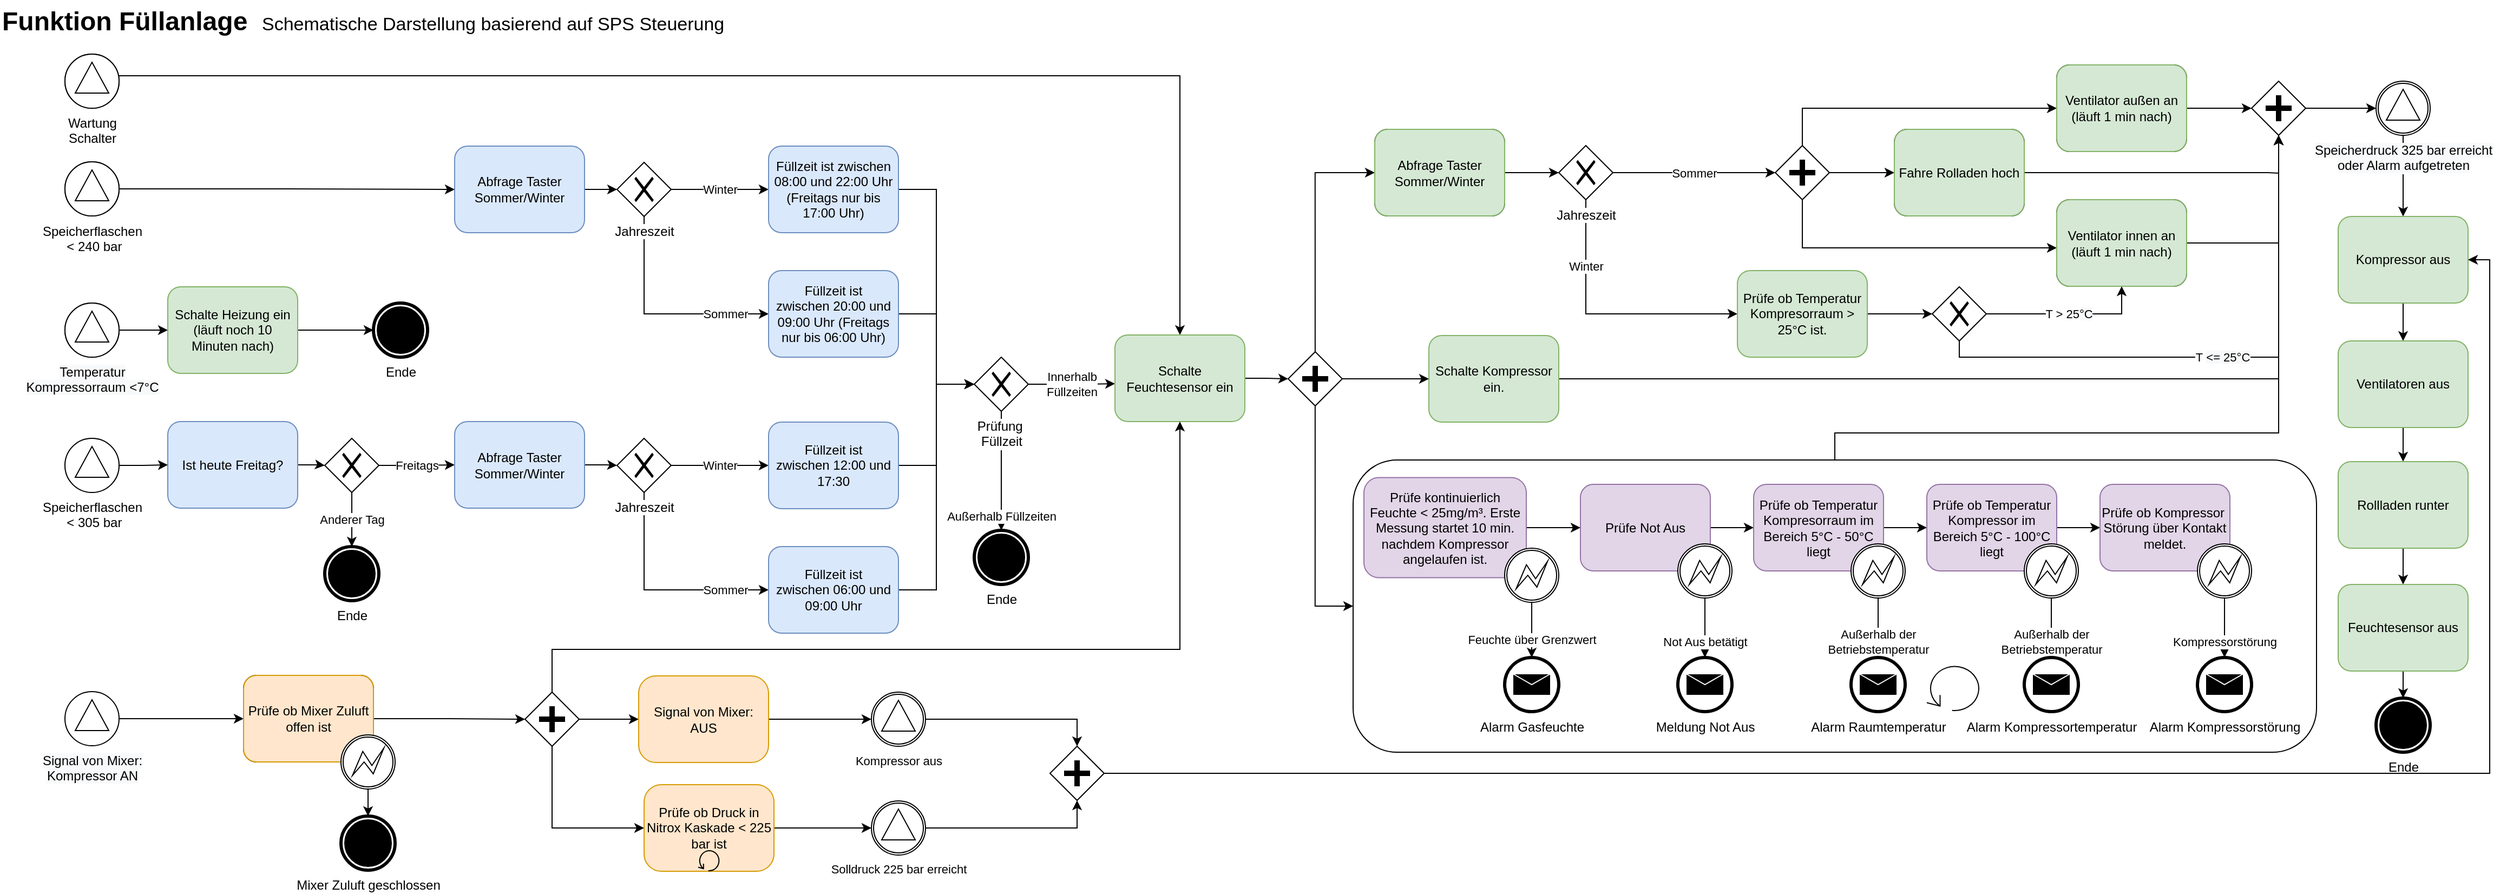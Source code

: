 <mxfile version="13.6.2" type="device"><diagram id="T_QEVPzMBhusDcyso3Tj" name="Page-1"><mxGraphModel dx="1072" dy="792" grid="1" gridSize="10" guides="1" tooltips="1" connect="1" arrows="1" fold="1" page="1" pageScale="1" pageWidth="1169" pageHeight="827" math="0" shadow="0"><root><mxCell id="0"/><mxCell id="1" parent="0"/><mxCell id="4MkPe1YhWf1CFVAe64oE-16" style="edgeStyle=orthogonalEdgeStyle;rounded=0;orthogonalLoop=1;jettySize=auto;html=1;" edge="1" parent="1" source="seBX3n7fna6kuvAeIENi-115" target="seBX3n7fna6kuvAeIENi-157"><mxGeometry relative="1" as="geometry"><mxPoint x="2105" y="750" as="sourcePoint"/><Array as="points"><mxPoint x="1695" y="400"/><mxPoint x="2105" y="400"/></Array></mxGeometry></mxCell><mxCell id="seBX3n7fna6kuvAeIENi-115" value="" style="shape=ext;rounded=1;html=1;whiteSpace=wrap;fontSize=11;" parent="1" vertex="1"><mxGeometry x="1250" y="425" width="890" height="270" as="geometry"/></mxCell><mxCell id="seBX3n7fna6kuvAeIENi-4" style="edgeStyle=orthogonalEdgeStyle;rounded=0;orthogonalLoop=1;jettySize=auto;html=1;entryX=0;entryY=0.5;entryDx=0;entryDy=0;" parent="1" source="seBX3n7fna6kuvAeIENi-5" target="seBX3n7fna6kuvAeIENi-3" edge="1"><mxGeometry relative="1" as="geometry"/></mxCell><mxCell id="seBX3n7fna6kuvAeIENi-1" value="Speicherflaschen&lt;br&gt;&amp;nbsp;&amp;lt; 240 bar" style="shape=mxgraph.bpmn.shape;html=1;verticalLabelPosition=bottom;labelBackgroundColor=#ffffff;verticalAlign=top;align=center;perimeter=ellipsePerimeter;outlineConnect=0;outline=standard;symbol=signal;" parent="1" vertex="1"><mxGeometry x="60" y="149.5" width="50" height="50" as="geometry"/></mxCell><mxCell id="seBX3n7fna6kuvAeIENi-153" style="edgeStyle=orthogonalEdgeStyle;rounded=0;orthogonalLoop=1;jettySize=auto;html=1;fontSize=11;" parent="1" source="seBX3n7fna6kuvAeIENi-2" target="seBX3n7fna6kuvAeIENi-147" edge="1"><mxGeometry relative="1" as="geometry"/></mxCell><mxCell id="seBX3n7fna6kuvAeIENi-2" value="&lt;span style=&quot;background-color: rgb(248 , 249 , 250)&quot;&gt;Temperatur &lt;br&gt;Kompressorraum &amp;lt;7°C&lt;/span&gt;" style="shape=mxgraph.bpmn.shape;html=1;verticalLabelPosition=bottom;labelBackgroundColor=#ffffff;verticalAlign=top;align=center;perimeter=ellipsePerimeter;outlineConnect=0;outline=standard;symbol=signal;" parent="1" vertex="1"><mxGeometry x="60" y="280" width="50" height="50" as="geometry"/></mxCell><mxCell id="seBX3n7fna6kuvAeIENi-7" value="Winter" style="edgeStyle=orthogonalEdgeStyle;rounded=0;orthogonalLoop=1;jettySize=auto;html=1;entryX=0;entryY=0.5;entryDx=0;entryDy=0;" parent="1" source="seBX3n7fna6kuvAeIENi-3" target="seBX3n7fna6kuvAeIENi-6" edge="1"><mxGeometry relative="1" as="geometry"/></mxCell><mxCell id="seBX3n7fna6kuvAeIENi-9" value="Sommer" style="edgeStyle=orthogonalEdgeStyle;rounded=0;orthogonalLoop=1;jettySize=auto;html=1;exitX=0.5;exitY=1;exitDx=0;exitDy=0;entryX=0;entryY=0.5;entryDx=0;entryDy=0;" parent="1" source="seBX3n7fna6kuvAeIENi-3" target="seBX3n7fna6kuvAeIENi-8" edge="1"><mxGeometry x="0.61" relative="1" as="geometry"><mxPoint as="offset"/></mxGeometry></mxCell><mxCell id="seBX3n7fna6kuvAeIENi-3" value="Jahreszeit" style="shape=mxgraph.bpmn.shape;html=1;verticalLabelPosition=bottom;labelBackgroundColor=#ffffff;verticalAlign=top;align=center;perimeter=rhombusPerimeter;background=gateway;outlineConnect=0;outline=none;symbol=exclusiveGw;" parent="1" vertex="1"><mxGeometry x="570" y="150" width="50" height="50" as="geometry"/></mxCell><mxCell id="seBX3n7fna6kuvAeIENi-28" style="edgeStyle=orthogonalEdgeStyle;rounded=0;orthogonalLoop=1;jettySize=auto;html=1;entryX=0;entryY=0.5;entryDx=0;entryDy=0;" parent="1" source="seBX3n7fna6kuvAeIENi-6" target="seBX3n7fna6kuvAeIENi-27" edge="1"><mxGeometry relative="1" as="geometry"/></mxCell><mxCell id="seBX3n7fna6kuvAeIENi-6" value="Füllzeit ist zwischen 08:00 und 22:00 Uhr (Freitags nur bis 17:00 Uhr)" style="shape=ext;rounded=1;html=1;whiteSpace=wrap;fillColor=#dae8fc;strokeColor=#6c8ebf;" parent="1" vertex="1"><mxGeometry x="710" y="135" width="120" height="80" as="geometry"/></mxCell><mxCell id="seBX3n7fna6kuvAeIENi-29" style="edgeStyle=orthogonalEdgeStyle;rounded=0;orthogonalLoop=1;jettySize=auto;html=1;entryX=0;entryY=0.5;entryDx=0;entryDy=0;" parent="1" source="seBX3n7fna6kuvAeIENi-8" target="seBX3n7fna6kuvAeIENi-27" edge="1"><mxGeometry relative="1" as="geometry"/></mxCell><mxCell id="seBX3n7fna6kuvAeIENi-8" value="Füllzeit ist zwischen&amp;nbsp;20:00 und 09:00 Uhr (Freitags nur bis 06:00 Uhr)" style="shape=ext;rounded=1;html=1;whiteSpace=wrap;fillColor=#dae8fc;strokeColor=#6c8ebf;" parent="1" vertex="1"><mxGeometry x="710" y="250" width="120" height="80" as="geometry"/></mxCell><mxCell id="seBX3n7fna6kuvAeIENi-14" style="edgeStyle=orthogonalEdgeStyle;rounded=0;orthogonalLoop=1;jettySize=auto;html=1;entryX=0;entryY=0.5;entryDx=0;entryDy=0;" parent="1" source="seBX3n7fna6kuvAeIENi-10" target="seBX3n7fna6kuvAeIENi-13" edge="1"><mxGeometry relative="1" as="geometry"><mxPoint x="250" y="435" as="sourcePoint"/></mxGeometry></mxCell><mxCell id="seBX3n7fna6kuvAeIENi-10" value="Ist heute Freitag?" style="shape=ext;rounded=1;html=1;whiteSpace=wrap;fillColor=#dae8fc;strokeColor=#6c8ebf;" parent="1" vertex="1"><mxGeometry x="155" y="389.5" width="120" height="80" as="geometry"/></mxCell><mxCell id="seBX3n7fna6kuvAeIENi-12" style="edgeStyle=orthogonalEdgeStyle;rounded=0;orthogonalLoop=1;jettySize=auto;html=1;" parent="1" source="seBX3n7fna6kuvAeIENi-11" target="seBX3n7fna6kuvAeIENi-10" edge="1"><mxGeometry relative="1" as="geometry"><mxPoint x="130" y="430" as="targetPoint"/></mxGeometry></mxCell><mxCell id="seBX3n7fna6kuvAeIENi-11" value="Speicherflaschen&lt;br&gt;&amp;nbsp;&amp;lt; 305 bar" style="shape=mxgraph.bpmn.shape;html=1;verticalLabelPosition=bottom;labelBackgroundColor=#ffffff;verticalAlign=top;align=center;perimeter=ellipsePerimeter;outlineConnect=0;outline=standard;symbol=signal;fillColor=#d5e8d4;strokeColor=#82b366;" parent="1" vertex="1"><mxGeometry x="60" y="405" width="50" height="50" as="geometry"/></mxCell><mxCell id="seBX3n7fna6kuvAeIENi-24" value="Freitags" style="edgeStyle=orthogonalEdgeStyle;rounded=0;orthogonalLoop=1;jettySize=auto;html=1;" parent="1" source="seBX3n7fna6kuvAeIENi-13" target="seBX3n7fna6kuvAeIENi-20" edge="1"><mxGeometry relative="1" as="geometry"/></mxCell><mxCell id="seBX3n7fna6kuvAeIENi-26" value="Anderer Tag" style="edgeStyle=orthogonalEdgeStyle;rounded=0;orthogonalLoop=1;jettySize=auto;html=1;" parent="1" source="seBX3n7fna6kuvAeIENi-13" target="seBX3n7fna6kuvAeIENi-25" edge="1"><mxGeometry relative="1" as="geometry"/></mxCell><mxCell id="seBX3n7fna6kuvAeIENi-13" value="" style="shape=mxgraph.bpmn.shape;html=1;verticalLabelPosition=bottom;labelBackgroundColor=#ffffff;verticalAlign=top;align=center;perimeter=rhombusPerimeter;background=gateway;outlineConnect=0;outline=none;symbol=exclusiveGw;" parent="1" vertex="1"><mxGeometry x="300" y="405" width="50" height="50" as="geometry"/></mxCell><mxCell id="seBX3n7fna6kuvAeIENi-17" value="Winter" style="edgeStyle=orthogonalEdgeStyle;rounded=0;orthogonalLoop=1;jettySize=auto;html=1;entryX=0;entryY=0.5;entryDx=0;entryDy=0;" parent="1" source="seBX3n7fna6kuvAeIENi-19" target="seBX3n7fna6kuvAeIENi-21" edge="1"><mxGeometry relative="1" as="geometry"/></mxCell><mxCell id="seBX3n7fna6kuvAeIENi-18" value="Sommer" style="edgeStyle=orthogonalEdgeStyle;rounded=0;orthogonalLoop=1;jettySize=auto;html=1;exitX=0.5;exitY=1;exitDx=0;exitDy=0;entryX=0;entryY=0.5;entryDx=0;entryDy=0;" parent="1" source="seBX3n7fna6kuvAeIENi-19" target="seBX3n7fna6kuvAeIENi-22" edge="1"><mxGeometry x="0.61" relative="1" as="geometry"><mxPoint as="offset"/></mxGeometry></mxCell><mxCell id="seBX3n7fna6kuvAeIENi-19" value="Jahreszeit" style="shape=mxgraph.bpmn.shape;html=1;verticalLabelPosition=bottom;labelBackgroundColor=#ffffff;verticalAlign=top;align=center;perimeter=rhombusPerimeter;background=gateway;outlineConnect=0;outline=none;symbol=exclusiveGw;" parent="1" vertex="1"><mxGeometry x="570" y="405" width="50" height="50" as="geometry"/></mxCell><mxCell id="seBX3n7fna6kuvAeIENi-23" style="edgeStyle=orthogonalEdgeStyle;rounded=0;orthogonalLoop=1;jettySize=auto;html=1;entryX=0;entryY=0.5;entryDx=0;entryDy=0;" parent="1" source="seBX3n7fna6kuvAeIENi-20" target="seBX3n7fna6kuvAeIENi-19" edge="1"><mxGeometry relative="1" as="geometry"/></mxCell><mxCell id="seBX3n7fna6kuvAeIENi-20" value="Abfrage Taster Sommer/Winter" style="shape=ext;rounded=1;html=1;whiteSpace=wrap;fillColor=#dae8fc;strokeColor=#6c8ebf;" parent="1" vertex="1"><mxGeometry x="420" y="389.5" width="120" height="80" as="geometry"/></mxCell><mxCell id="seBX3n7fna6kuvAeIENi-30" style="edgeStyle=orthogonalEdgeStyle;rounded=0;orthogonalLoop=1;jettySize=auto;html=1;entryX=0;entryY=0.5;entryDx=0;entryDy=0;" parent="1" source="seBX3n7fna6kuvAeIENi-21" target="seBX3n7fna6kuvAeIENi-27" edge="1"><mxGeometry relative="1" as="geometry"/></mxCell><mxCell id="seBX3n7fna6kuvAeIENi-21" value="Füllzeit ist zwischen&amp;nbsp;12:00 und 17:30" style="shape=ext;rounded=1;html=1;whiteSpace=wrap;fillColor=#dae8fc;strokeColor=#6c8ebf;" parent="1" vertex="1"><mxGeometry x="710" y="390" width="120" height="80" as="geometry"/></mxCell><mxCell id="seBX3n7fna6kuvAeIENi-31" style="edgeStyle=orthogonalEdgeStyle;rounded=0;orthogonalLoop=1;jettySize=auto;html=1;entryX=0;entryY=0.5;entryDx=0;entryDy=0;" parent="1" source="seBX3n7fna6kuvAeIENi-22" target="seBX3n7fna6kuvAeIENi-27" edge="1"><mxGeometry relative="1" as="geometry"/></mxCell><mxCell id="seBX3n7fna6kuvAeIENi-22" value="Füllzeit ist zwischen&amp;nbsp;06:00 und 09:00 Uhr" style="shape=ext;rounded=1;html=1;whiteSpace=wrap;fillColor=#dae8fc;strokeColor=#6c8ebf;" parent="1" vertex="1"><mxGeometry x="710" y="505" width="120" height="80" as="geometry"/></mxCell><mxCell id="seBX3n7fna6kuvAeIENi-25" value="Ende" style="shape=mxgraph.bpmn.shape;html=1;verticalLabelPosition=bottom;labelBackgroundColor=#ffffff;verticalAlign=top;align=center;perimeter=ellipsePerimeter;outlineConnect=0;outline=end;symbol=terminate;" parent="1" vertex="1"><mxGeometry x="300" y="505" width="50" height="50" as="geometry"/></mxCell><mxCell id="seBX3n7fna6kuvAeIENi-34" value="Außerhalb Füllzeiten" style="edgeStyle=orthogonalEdgeStyle;rounded=0;orthogonalLoop=1;jettySize=auto;html=1;exitX=0.5;exitY=1;exitDx=0;exitDy=0;" parent="1" source="seBX3n7fna6kuvAeIENi-27" target="seBX3n7fna6kuvAeIENi-32" edge="1"><mxGeometry x="0.765" relative="1" as="geometry"><Array as="points"><mxPoint x="925" y="380"/><mxPoint x="925" y="515"/></Array><mxPoint as="offset"/></mxGeometry></mxCell><mxCell id="seBX3n7fna6kuvAeIENi-36" value="Innerhalb&lt;br&gt;Füllzeiten" style="edgeStyle=orthogonalEdgeStyle;rounded=0;orthogonalLoop=1;jettySize=auto;html=1;entryX=0;entryY=0.563;entryDx=0;entryDy=0;entryPerimeter=0;" parent="1" source="seBX3n7fna6kuvAeIENi-27" target="seBX3n7fna6kuvAeIENi-68" edge="1"><mxGeometry relative="1" as="geometry"><mxPoint x="1100" y="355" as="targetPoint"/></mxGeometry></mxCell><mxCell id="seBX3n7fna6kuvAeIENi-27" value="Prüfung&amp;nbsp;&lt;br&gt;Füllzeit" style="shape=mxgraph.bpmn.shape;html=1;verticalLabelPosition=bottom;labelBackgroundColor=#ffffff;verticalAlign=top;align=center;perimeter=rhombusPerimeter;background=gateway;outlineConnect=0;outline=none;symbol=exclusiveGw;" parent="1" vertex="1"><mxGeometry x="900" y="330" width="50" height="50" as="geometry"/></mxCell><mxCell id="seBX3n7fna6kuvAeIENi-32" value="Ende" style="shape=mxgraph.bpmn.shape;html=1;verticalLabelPosition=bottom;labelBackgroundColor=#ffffff;verticalAlign=top;align=center;perimeter=ellipsePerimeter;outlineConnect=0;outline=end;symbol=terminate;" parent="1" vertex="1"><mxGeometry x="900" y="490" width="50" height="50" as="geometry"/></mxCell><mxCell id="seBX3n7fna6kuvAeIENi-40" style="edgeStyle=orthogonalEdgeStyle;rounded=0;orthogonalLoop=1;jettySize=auto;html=1;" parent="1" source="seBX3n7fna6kuvAeIENi-35" target="seBX3n7fna6kuvAeIENi-43" edge="1"><mxGeometry relative="1" as="geometry"><mxPoint x="1660" y="487.5" as="targetPoint"/></mxGeometry></mxCell><mxCell id="seBX3n7fna6kuvAeIENi-35" value="Prüfe Not Aus" style="shape=ext;rounded=1;html=1;whiteSpace=wrap;fillColor=#e1d5e7;strokeColor=#9673a6;" parent="1" vertex="1"><mxGeometry x="1460" y="447.5" width="120" height="80" as="geometry"/></mxCell><mxCell id="seBX3n7fna6kuvAeIENi-37" value="Not Aus betätigt" style="edgeStyle=orthogonalEdgeStyle;rounded=0;orthogonalLoop=1;jettySize=auto;html=1;exitX=0.5;exitY=1;exitDx=0;exitDy=0;" parent="1" source="seBX3n7fna6kuvAeIENi-42" target="seBX3n7fna6kuvAeIENi-54" edge="1"><mxGeometry x="0.455" relative="1" as="geometry"><Array as="points"><mxPoint x="1575" y="572.5"/><mxPoint x="1575" y="572.5"/></Array><mxPoint as="offset"/><mxPoint x="1575" y="622.5" as="targetPoint"/></mxGeometry></mxCell><mxCell id="seBX3n7fna6kuvAeIENi-42" value="" style="shape=mxgraph.bpmn.shape;html=1;verticalLabelPosition=bottom;labelBackgroundColor=#ffffff;verticalAlign=top;align=center;perimeter=ellipsePerimeter;outlineConnect=0;outline=boundInt;symbol=error;" parent="1" vertex="1"><mxGeometry x="1550" y="502.5" width="50" height="50" as="geometry"/></mxCell><mxCell id="seBX3n7fna6kuvAeIENi-52" style="edgeStyle=orthogonalEdgeStyle;rounded=0;orthogonalLoop=1;jettySize=auto;html=1;" parent="1" source="seBX3n7fna6kuvAeIENi-43" target="seBX3n7fna6kuvAeIENi-48" edge="1"><mxGeometry relative="1" as="geometry"/></mxCell><mxCell id="seBX3n7fna6kuvAeIENi-43" value="Prüfe ob Temperatur Kompresorraum im Bereich 5°C - 50°C liegt" style="shape=ext;rounded=1;html=1;whiteSpace=wrap;fillColor=#e1d5e7;strokeColor=#9673a6;" parent="1" vertex="1"><mxGeometry x="1620" y="447.5" width="120" height="80" as="geometry"/></mxCell><mxCell id="seBX3n7fna6kuvAeIENi-45" value="Außerhalb der &lt;br&gt;Betriebstemperatur" style="edgeStyle=orthogonalEdgeStyle;rounded=0;orthogonalLoop=1;jettySize=auto;html=1;exitX=0.5;exitY=1;exitDx=0;exitDy=0;" parent="1" source="seBX3n7fna6kuvAeIENi-47" target="seBX3n7fna6kuvAeIENi-53" edge="1"><mxGeometry x="0.455" relative="1" as="geometry"><Array as="points"/><mxPoint as="offset"/><mxPoint x="1735" y="622.5" as="targetPoint"/></mxGeometry></mxCell><mxCell id="seBX3n7fna6kuvAeIENi-47" value="" style="shape=mxgraph.bpmn.shape;html=1;verticalLabelPosition=bottom;labelBackgroundColor=#ffffff;verticalAlign=top;align=center;perimeter=ellipsePerimeter;outlineConnect=0;outline=boundInt;symbol=error;" parent="1" vertex="1"><mxGeometry x="1710" y="502.5" width="50" height="50" as="geometry"/></mxCell><mxCell id="seBX3n7fna6kuvAeIENi-61" style="edgeStyle=orthogonalEdgeStyle;rounded=0;orthogonalLoop=1;jettySize=auto;html=1;" parent="1" source="seBX3n7fna6kuvAeIENi-48" target="seBX3n7fna6kuvAeIENi-57" edge="1"><mxGeometry relative="1" as="geometry"/></mxCell><mxCell id="seBX3n7fna6kuvAeIENi-48" value="Prüfe ob Temperatur Kompressor im Bereich 5°C - 100°C liegt" style="shape=ext;rounded=1;html=1;whiteSpace=wrap;fillColor=#e1d5e7;strokeColor=#9673a6;" parent="1" vertex="1"><mxGeometry x="1780" y="447.5" width="120" height="80" as="geometry"/></mxCell><mxCell id="seBX3n7fna6kuvAeIENi-49" value="Außerhalb der &lt;br&gt;Betriebstemperatur" style="edgeStyle=orthogonalEdgeStyle;rounded=0;orthogonalLoop=1;jettySize=auto;html=1;exitX=0.5;exitY=1;exitDx=0;exitDy=0;" parent="1" source="seBX3n7fna6kuvAeIENi-51" target="seBX3n7fna6kuvAeIENi-56" edge="1"><mxGeometry x="0.455" relative="1" as="geometry"><Array as="points"/><mxPoint as="offset"/><mxPoint x="1895" y="622.5" as="targetPoint"/></mxGeometry></mxCell><mxCell id="seBX3n7fna6kuvAeIENi-51" value="" style="shape=mxgraph.bpmn.shape;html=1;verticalLabelPosition=bottom;labelBackgroundColor=#ffffff;verticalAlign=top;align=center;perimeter=ellipsePerimeter;outlineConnect=0;outline=boundInt;symbol=error;" parent="1" vertex="1"><mxGeometry x="1870" y="502.5" width="50" height="50" as="geometry"/></mxCell><mxCell id="seBX3n7fna6kuvAeIENi-53" value="Alarm Raumtemperatur" style="shape=mxgraph.bpmn.shape;html=1;verticalLabelPosition=bottom;labelBackgroundColor=#ffffff;verticalAlign=top;align=center;perimeter=ellipsePerimeter;outlineConnect=0;outline=end;symbol=message;" parent="1" vertex="1"><mxGeometry x="1710" y="607.5" width="50" height="50" as="geometry"/></mxCell><mxCell id="seBX3n7fna6kuvAeIENi-54" value="Meldung Not Aus" style="shape=mxgraph.bpmn.shape;html=1;verticalLabelPosition=bottom;labelBackgroundColor=#ffffff;verticalAlign=top;align=center;perimeter=ellipsePerimeter;outlineConnect=0;outline=end;symbol=message;" parent="1" vertex="1"><mxGeometry x="1550" y="607.5" width="50" height="50" as="geometry"/></mxCell><mxCell id="seBX3n7fna6kuvAeIENi-56" value="Alarm Kompressortemperatur" style="shape=mxgraph.bpmn.shape;html=1;verticalLabelPosition=bottom;labelBackgroundColor=#ffffff;verticalAlign=top;align=center;perimeter=ellipsePerimeter;outlineConnect=0;outline=end;symbol=message;" parent="1" vertex="1"><mxGeometry x="1870" y="607.5" width="50" height="50" as="geometry"/></mxCell><mxCell id="seBX3n7fna6kuvAeIENi-57" value="Prüfe ob Kompressor&amp;nbsp; Störung über Kontakt meldet." style="shape=ext;rounded=1;html=1;whiteSpace=wrap;fillColor=#e1d5e7;strokeColor=#9673a6;" parent="1" vertex="1"><mxGeometry x="1940" y="447.5" width="120" height="80" as="geometry"/></mxCell><mxCell id="seBX3n7fna6kuvAeIENi-58" value="Kompressorstörung" style="edgeStyle=orthogonalEdgeStyle;rounded=0;orthogonalLoop=1;jettySize=auto;html=1;exitX=0.5;exitY=1;exitDx=0;exitDy=0;" parent="1" source="seBX3n7fna6kuvAeIENi-59" target="seBX3n7fna6kuvAeIENi-60" edge="1"><mxGeometry x="0.455" relative="1" as="geometry"><Array as="points"/><mxPoint as="offset"/><mxPoint x="2055" y="622.5" as="targetPoint"/></mxGeometry></mxCell><mxCell id="seBX3n7fna6kuvAeIENi-59" value="" style="shape=mxgraph.bpmn.shape;html=1;verticalLabelPosition=bottom;labelBackgroundColor=#ffffff;verticalAlign=top;align=center;perimeter=ellipsePerimeter;outlineConnect=0;outline=boundInt;symbol=error;" parent="1" vertex="1"><mxGeometry x="2030" y="502.5" width="50" height="50" as="geometry"/></mxCell><mxCell id="seBX3n7fna6kuvAeIENi-60" value="Alarm Kompressorstörung" style="shape=mxgraph.bpmn.shape;html=1;verticalLabelPosition=bottom;labelBackgroundColor=#ffffff;verticalAlign=top;align=center;perimeter=ellipsePerimeter;outlineConnect=0;outline=end;symbol=message;" parent="1" vertex="1"><mxGeometry x="2030" y="607.5" width="50" height="50" as="geometry"/></mxCell><mxCell id="seBX3n7fna6kuvAeIENi-81" style="edgeStyle=orthogonalEdgeStyle;rounded=0;orthogonalLoop=1;jettySize=auto;html=1;entryX=0.5;entryY=0;entryDx=0;entryDy=0;" parent="1" source="seBX3n7fna6kuvAeIENi-63" target="seBX3n7fna6kuvAeIENi-68" edge="1"><mxGeometry relative="1" as="geometry"><mxPoint x="1100" y="355" as="targetPoint"/><Array as="points"><mxPoint x="1090" y="70"/></Array></mxGeometry></mxCell><mxCell id="seBX3n7fna6kuvAeIENi-63" value="Wartung &lt;br&gt;Schalter" style="shape=mxgraph.bpmn.shape;html=1;verticalLabelPosition=bottom;labelBackgroundColor=#ffffff;verticalAlign=top;align=center;perimeter=ellipsePerimeter;outlineConnect=0;outline=standard;symbol=signal;" parent="1" vertex="1"><mxGeometry x="60" y="50" width="50" height="50" as="geometry"/></mxCell><mxCell id="seBX3n7fna6kuvAeIENi-240" style="edgeStyle=orthogonalEdgeStyle;rounded=0;orthogonalLoop=1;jettySize=auto;html=1;entryX=0;entryY=0.5;entryDx=0;entryDy=0;fontSize=11;" parent="1" source="seBX3n7fna6kuvAeIENi-68" target="seBX3n7fna6kuvAeIENi-179" edge="1"><mxGeometry relative="1" as="geometry"><mxPoint x="1160" y="349.5" as="sourcePoint"/></mxGeometry></mxCell><mxCell id="seBX3n7fna6kuvAeIENi-68" value="Schalte Feuchtesensor ein" style="shape=ext;rounded=1;html=1;whiteSpace=wrap;fillColor=#d5e8d4;strokeColor=#82b366;" parent="1" vertex="1"><mxGeometry x="1030" y="309.5" width="120" height="80" as="geometry"/></mxCell><mxCell id="seBX3n7fna6kuvAeIENi-170" style="edgeStyle=orthogonalEdgeStyle;rounded=0;orthogonalLoop=1;jettySize=auto;html=1;fontSize=11;entryX=0.5;entryY=1;entryDx=0;entryDy=0;" parent="1" source="seBX3n7fna6kuvAeIENi-80" target="seBX3n7fna6kuvAeIENi-157" edge="1"><mxGeometry relative="1" as="geometry"><mxPoint x="1385.0" y="304.559" as="sourcePoint"/><Array as="points"><mxPoint x="2105" y="350"/></Array></mxGeometry></mxCell><mxCell id="seBX3n7fna6kuvAeIENi-114" style="edgeStyle=orthogonalEdgeStyle;rounded=0;orthogonalLoop=1;jettySize=auto;html=1;fontSize=11;" parent="1" source="seBX3n7fna6kuvAeIENi-100" target="seBX3n7fna6kuvAeIENi-35" edge="1"><mxGeometry relative="1" as="geometry"><mxPoint x="1510" y="487.5" as="targetPoint"/></mxGeometry></mxCell><mxCell id="seBX3n7fna6kuvAeIENi-100" value="Prüfe kontinuierlich Feuchte &amp;lt; 25mg/m³. Erste Messung startet 10 min. nachdem Kompressor angelaufen ist." style="shape=ext;rounded=1;html=1;whiteSpace=wrap;fillColor=#e1d5e7;strokeColor=#9673a6;" parent="1" vertex="1"><mxGeometry x="1260" y="441.25" width="150" height="92.5" as="geometry"/></mxCell><mxCell id="seBX3n7fna6kuvAeIENi-101" value="" style="shape=mxgraph.bpmn.loop;html=1;outlineConnect=0;fontSize=11;" parent="1" vertex="1"><mxGeometry x="1780" y="613.5" width="50" height="44" as="geometry"/></mxCell><mxCell id="seBX3n7fna6kuvAeIENi-105" value="" style="shape=mxgraph.bpmn.shape;html=1;verticalLabelPosition=bottom;labelBackgroundColor=#ffffff;verticalAlign=top;align=center;perimeter=ellipsePerimeter;outlineConnect=0;outline=boundInt;symbol=error;" parent="1" vertex="1"><mxGeometry x="1390" y="506.5" width="50" height="50" as="geometry"/></mxCell><mxCell id="seBX3n7fna6kuvAeIENi-106" value="Feuchte über Grenzwert" style="edgeStyle=orthogonalEdgeStyle;rounded=0;orthogonalLoop=1;jettySize=auto;html=1;" parent="1" source="seBX3n7fna6kuvAeIENi-105" target="seBX3n7fna6kuvAeIENi-107" edge="1"><mxGeometry x="0.314" relative="1" as="geometry"><Array as="points"/><mxPoint y="1" as="offset"/><mxPoint x="1440" y="450.5" as="sourcePoint"/><mxPoint x="1560" y="506.5" as="targetPoint"/></mxGeometry></mxCell><mxCell id="seBX3n7fna6kuvAeIENi-107" value="Alarm Gasfeuchte" style="shape=mxgraph.bpmn.shape;html=1;verticalLabelPosition=bottom;labelBackgroundColor=#ffffff;verticalAlign=top;align=center;perimeter=ellipsePerimeter;outlineConnect=0;outline=end;symbol=message;" parent="1" vertex="1"><mxGeometry x="1390" y="607.5" width="50" height="50" as="geometry"/></mxCell><mxCell id="seBX3n7fna6kuvAeIENi-118" style="edgeStyle=orthogonalEdgeStyle;rounded=0;orthogonalLoop=1;jettySize=auto;html=1;fontSize=11;entryX=0;entryY=0.5;entryDx=0;entryDy=0;" parent="1" target="seBX3n7fna6kuvAeIENi-115" edge="1"><mxGeometry relative="1" as="geometry"><mxPoint x="1214.941" y="375.441" as="sourcePoint"/><Array as="points"><mxPoint x="1215" y="560"/></Array></mxGeometry></mxCell><mxCell id="seBX3n7fna6kuvAeIENi-128" style="edgeStyle=orthogonalEdgeStyle;rounded=0;orthogonalLoop=1;jettySize=auto;html=1;entryX=0;entryY=0.5;entryDx=0;entryDy=0;fontSize=11;" parent="1" target="seBX3n7fna6kuvAeIENi-122" edge="1"><mxGeometry relative="1" as="geometry"><mxPoint x="1214.941" y="325.559" as="sourcePoint"/><Array as="points"><mxPoint x="1215" y="160"/></Array></mxGeometry></mxCell><mxCell id="seBX3n7fna6kuvAeIENi-119" value="" style="edgeStyle=orthogonalEdgeStyle;rounded=0;orthogonalLoop=1;jettySize=auto;html=1;entryX=0;entryY=0.5;entryDx=0;entryDy=0;" parent="1" source="seBX3n7fna6kuvAeIENi-129" target="seBX3n7fna6kuvAeIENi-123" edge="1"><mxGeometry relative="1" as="geometry"/></mxCell><mxCell id="seBX3n7fna6kuvAeIENi-120" value="Winter" style="edgeStyle=orthogonalEdgeStyle;rounded=0;orthogonalLoop=1;jettySize=auto;html=1;exitX=0.5;exitY=1;exitDx=0;exitDy=0;entryX=0;entryY=0.5;entryDx=0;entryDy=0;" parent="1" source="seBX3n7fna6kuvAeIENi-121" target="seBX3n7fna6kuvAeIENi-131" edge="1"><mxGeometry x="-0.5" relative="1" as="geometry"><mxPoint as="offset"/><mxPoint x="1580" y="274.5" as="targetPoint"/><Array as="points"><mxPoint x="1465" y="290.5"/></Array></mxGeometry></mxCell><mxCell id="seBX3n7fna6kuvAeIENi-121" value="Jahreszeit" style="shape=mxgraph.bpmn.shape;html=1;verticalLabelPosition=bottom;labelBackgroundColor=#ffffff;verticalAlign=top;align=center;perimeter=rhombusPerimeter;background=gateway;outlineConnect=0;outline=none;symbol=exclusiveGw;" parent="1" vertex="1"><mxGeometry x="1440" y="134.5" width="50" height="50" as="geometry"/></mxCell><mxCell id="seBX3n7fna6kuvAeIENi-125" style="edgeStyle=orthogonalEdgeStyle;rounded=0;orthogonalLoop=1;jettySize=auto;html=1;fontSize=11;" parent="1" source="seBX3n7fna6kuvAeIENi-122" target="seBX3n7fna6kuvAeIENi-121" edge="1"><mxGeometry relative="1" as="geometry"/></mxCell><mxCell id="seBX3n7fna6kuvAeIENi-122" value="Abfrage Taster Sommer/Winter" style="shape=ext;rounded=1;html=1;whiteSpace=wrap;" parent="1" vertex="1"><mxGeometry x="1270" y="119.5" width="120" height="80" as="geometry"/></mxCell><mxCell id="seBX3n7fna6kuvAeIENi-127" style="edgeStyle=orthogonalEdgeStyle;rounded=0;orthogonalLoop=1;jettySize=auto;html=1;fontSize=11;entryX=0.5;entryY=1;entryDx=0;entryDy=0;" parent="1" target="seBX3n7fna6kuvAeIENi-157" edge="1"><mxGeometry relative="1" as="geometry"><mxPoint x="1820" y="159.5" as="sourcePoint"/><mxPoint x="2130" y="159.5" as="targetPoint"/><Array as="points"><mxPoint x="2095" y="160"/><mxPoint x="2105" y="160"/></Array></mxGeometry></mxCell><mxCell id="seBX3n7fna6kuvAeIENi-123" value="Fahre Rolladen hoch" style="shape=ext;rounded=1;html=1;whiteSpace=wrap;" parent="1" vertex="1"><mxGeometry x="1750" y="119.5" width="120" height="80" as="geometry"/></mxCell><mxCell id="seBX3n7fna6kuvAeIENi-132" style="edgeStyle=orthogonalEdgeStyle;rounded=0;orthogonalLoop=1;jettySize=auto;html=1;fontSize=11;" parent="1" source="seBX3n7fna6kuvAeIENi-129" target="seBX3n7fna6kuvAeIENi-133" edge="1"><mxGeometry relative="1" as="geometry"><mxPoint x="1665" y="29.5" as="targetPoint"/><Array as="points"><mxPoint x="1665" y="229"/></Array></mxGeometry></mxCell><mxCell id="seBX3n7fna6kuvAeIENi-142" style="edgeStyle=orthogonalEdgeStyle;rounded=0;orthogonalLoop=1;jettySize=auto;html=1;fontSize=11;entryX=0;entryY=0.5;entryDx=0;entryDy=0;" parent="1" source="seBX3n7fna6kuvAeIENi-129" target="seBX3n7fna6kuvAeIENi-141" edge="1"><mxGeometry relative="1" as="geometry"><mxPoint x="1750.0" y="49.5" as="targetPoint"/><Array as="points"><mxPoint x="1665" y="100"/></Array></mxGeometry></mxCell><mxCell id="seBX3n7fna6kuvAeIENi-129" value="" style="shape=mxgraph.bpmn.shape;html=1;verticalLabelPosition=bottom;labelBackgroundColor=#ffffff;verticalAlign=top;align=center;perimeter=rhombusPerimeter;background=gateway;outlineConnect=0;outline=none;symbol=parallelGw;" parent="1" vertex="1"><mxGeometry x="1640" y="134.5" width="50" height="50" as="geometry"/></mxCell><mxCell id="seBX3n7fna6kuvAeIENi-130" value="Sommer" style="edgeStyle=orthogonalEdgeStyle;rounded=0;orthogonalLoop=1;jettySize=auto;html=1;entryX=0;entryY=0.5;entryDx=0;entryDy=0;" parent="1" source="seBX3n7fna6kuvAeIENi-121" target="seBX3n7fna6kuvAeIENi-129" edge="1"><mxGeometry relative="1" as="geometry"><mxPoint x="1490" y="159.5" as="sourcePoint"/><mxPoint x="1750" y="159.5" as="targetPoint"/></mxGeometry></mxCell><mxCell id="seBX3n7fna6kuvAeIENi-140" style="edgeStyle=orthogonalEdgeStyle;rounded=0;orthogonalLoop=1;jettySize=auto;html=1;entryX=0;entryY=0.5;entryDx=0;entryDy=0;fontSize=11;" parent="1" source="seBX3n7fna6kuvAeIENi-131" target="seBX3n7fna6kuvAeIENi-137" edge="1"><mxGeometry relative="1" as="geometry"/></mxCell><mxCell id="seBX3n7fna6kuvAeIENi-131" value="Prüfe ob Temperatur Kompresorraum &amp;gt; 25°C ist." style="shape=ext;rounded=1;html=1;whiteSpace=wrap;fillColor=#d5e8d4;strokeColor=#82b366;" parent="1" vertex="1"><mxGeometry x="1605" y="250" width="120" height="80" as="geometry"/></mxCell><mxCell id="seBX3n7fna6kuvAeIENi-158" style="edgeStyle=orthogonalEdgeStyle;rounded=0;orthogonalLoop=1;jettySize=auto;html=1;fontSize=11;" parent="1" source="seBX3n7fna6kuvAeIENi-133" target="seBX3n7fna6kuvAeIENi-157" edge="1"><mxGeometry relative="1" as="geometry"/></mxCell><mxCell id="seBX3n7fna6kuvAeIENi-133" value="Ventilator innen an&lt;br&gt;(läuft 1 min nach)" style="shape=ext;rounded=1;html=1;whiteSpace=wrap;" parent="1" vertex="1"><mxGeometry x="1900" y="184.5" width="120" height="80" as="geometry"/></mxCell><mxCell id="seBX3n7fna6kuvAeIENi-134" style="edgeStyle=orthogonalEdgeStyle;rounded=0;orthogonalLoop=1;jettySize=auto;html=1;exitX=0.5;exitY=1;exitDx=0;exitDy=0;fontSize=11;" parent="1" source="seBX3n7fna6kuvAeIENi-133" target="seBX3n7fna6kuvAeIENi-133" edge="1"><mxGeometry relative="1" as="geometry"/></mxCell><mxCell id="seBX3n7fna6kuvAeIENi-135" value="&lt;font style=&quot;font-size: 11px&quot;&gt;T&amp;nbsp;&lt;span style=&quot;background-color: rgb(248 , 249 , 250)&quot;&gt;&amp;lt;= 25°C&lt;/span&gt;&lt;/font&gt;" style="edgeStyle=orthogonalEdgeStyle;rounded=0;orthogonalLoop=1;jettySize=auto;html=1;exitX=0.5;exitY=1;exitDx=0;exitDy=0;entryX=0.5;entryY=1;entryDx=0;entryDy=0;" parent="1" source="seBX3n7fna6kuvAeIENi-137" target="seBX3n7fna6kuvAeIENi-157" edge="1"><mxGeometry relative="1" as="geometry"><mxPoint x="1980" y="385" as="targetPoint"/><mxPoint x="2006.0" y="360.5" as="sourcePoint"/><Array as="points"><mxPoint x="1810" y="330"/><mxPoint x="2105" y="330"/></Array></mxGeometry></mxCell><mxCell id="seBX3n7fna6kuvAeIENi-136" value="T &amp;gt; 25&lt;span style=&quot;font-size: 11px ; background-color: rgb(248 , 249 , 250)&quot;&gt;°C&lt;/span&gt;" style="edgeStyle=orthogonalEdgeStyle;rounded=0;orthogonalLoop=1;jettySize=auto;html=1;fontSize=11;exitX=1;exitY=0.5;exitDx=0;exitDy=0;" parent="1" source="seBX3n7fna6kuvAeIENi-137" target="seBX3n7fna6kuvAeIENi-133" edge="1"><mxGeometry relative="1" as="geometry"><mxPoint x="2005" y="284.5" as="targetPoint"/><Array as="points"><mxPoint x="1960" y="290"/></Array></mxGeometry></mxCell><mxCell id="seBX3n7fna6kuvAeIENi-137" value="" style="shape=mxgraph.bpmn.shape;html=1;verticalLabelPosition=bottom;labelBackgroundColor=#ffffff;verticalAlign=top;align=center;perimeter=rhombusPerimeter;background=gateway;outlineConnect=0;outline=none;symbol=exclusiveGw;" parent="1" vertex="1"><mxGeometry x="1785" y="265" width="50" height="50" as="geometry"/></mxCell><mxCell id="seBX3n7fna6kuvAeIENi-156" style="edgeStyle=orthogonalEdgeStyle;rounded=0;orthogonalLoop=1;jettySize=auto;html=1;fontSize=11;" parent="1" source="seBX3n7fna6kuvAeIENi-141" target="seBX3n7fna6kuvAeIENi-157" edge="1"><mxGeometry relative="1" as="geometry"><mxPoint x="1870.0" y="49.5" as="sourcePoint"/><mxPoint x="2154.941" y="134.559" as="targetPoint"/></mxGeometry></mxCell><mxCell id="seBX3n7fna6kuvAeIENi-141" value="Ventilator außen an (läuft 1 min nach)" style="shape=ext;rounded=1;html=1;whiteSpace=wrap;" parent="1" vertex="1"><mxGeometry x="1900" y="60" width="120" height="80" as="geometry"/></mxCell><mxCell id="seBX3n7fna6kuvAeIENi-155" style="edgeStyle=orthogonalEdgeStyle;rounded=0;orthogonalLoop=1;jettySize=auto;html=1;fontSize=11;" parent="1" source="seBX3n7fna6kuvAeIENi-147" target="seBX3n7fna6kuvAeIENi-152" edge="1"><mxGeometry relative="1" as="geometry"/></mxCell><mxCell id="seBX3n7fna6kuvAeIENi-147" value="Schalte Heizung ein (läuft noch 10 Minuten nach)" style="shape=ext;rounded=1;html=1;whiteSpace=wrap;fillColor=#d5e8d4;strokeColor=#82b366;" parent="1" vertex="1"><mxGeometry x="155" y="265" width="120" height="80" as="geometry"/></mxCell><mxCell id="seBX3n7fna6kuvAeIENi-152" value="Ende" style="shape=mxgraph.bpmn.shape;html=1;verticalLabelPosition=bottom;labelBackgroundColor=#ffffff;verticalAlign=top;align=center;perimeter=ellipsePerimeter;outlineConnect=0;outline=end;symbol=terminate;" parent="1" vertex="1"><mxGeometry x="345" y="280" width="50" height="50" as="geometry"/></mxCell><mxCell id="seBX3n7fna6kuvAeIENi-164" style="edgeStyle=orthogonalEdgeStyle;rounded=0;orthogonalLoop=1;jettySize=auto;html=1;entryX=0.5;entryY=0;entryDx=0;entryDy=0;fontSize=11;" parent="1" source="seBX3n7fna6kuvAeIENi-168" target="seBX3n7fna6kuvAeIENi-163" edge="1"><mxGeometry relative="1" as="geometry"><Array as="points"><mxPoint x="2220" y="190"/><mxPoint x="2220" y="190"/></Array></mxGeometry></mxCell><mxCell id="seBX3n7fna6kuvAeIENi-157" value="" style="shape=mxgraph.bpmn.shape;html=1;verticalLabelPosition=bottom;labelBackgroundColor=#ffffff;verticalAlign=top;align=center;perimeter=rhombusPerimeter;background=gateway;outlineConnect=0;outline=none;symbol=parallelGw;" parent="1" vertex="1"><mxGeometry x="2080" y="75" width="50" height="50" as="geometry"/></mxCell><mxCell id="seBX3n7fna6kuvAeIENi-175" style="edgeStyle=orthogonalEdgeStyle;rounded=0;orthogonalLoop=1;jettySize=auto;html=1;fontSize=11;" parent="1" source="seBX3n7fna6kuvAeIENi-163" target="seBX3n7fna6kuvAeIENi-167" edge="1"><mxGeometry relative="1" as="geometry"/></mxCell><mxCell id="seBX3n7fna6kuvAeIENi-163" value="Kompressor aus" style="shape=ext;rounded=1;html=1;whiteSpace=wrap;fillColor=#d5e8d4;strokeColor=#82b366;" parent="1" vertex="1"><mxGeometry x="2160" y="200" width="120" height="80" as="geometry"/></mxCell><mxCell id="seBX3n7fna6kuvAeIENi-165" value="Ende" style="shape=mxgraph.bpmn.shape;html=1;verticalLabelPosition=bottom;labelBackgroundColor=#ffffff;verticalAlign=top;align=center;perimeter=ellipsePerimeter;outlineConnect=0;outline=end;symbol=terminate;" parent="1" vertex="1"><mxGeometry x="2195" y="645" width="50" height="50" as="geometry"/></mxCell><mxCell id="seBX3n7fna6kuvAeIENi-176" style="edgeStyle=orthogonalEdgeStyle;rounded=0;orthogonalLoop=1;jettySize=auto;html=1;fontSize=11;" parent="1" source="seBX3n7fna6kuvAeIENi-167" target="seBX3n7fna6kuvAeIENi-173" edge="1"><mxGeometry relative="1" as="geometry"/></mxCell><mxCell id="seBX3n7fna6kuvAeIENi-167" value="Ventilatoren aus" style="shape=ext;rounded=1;html=1;whiteSpace=wrap;fillColor=#d5e8d4;strokeColor=#82b366;" parent="1" vertex="1"><mxGeometry x="2160" y="315" width="120" height="80" as="geometry"/></mxCell><mxCell id="seBX3n7fna6kuvAeIENi-168" value="&lt;span style=&quot;font-size: 12px ; background-color: rgb(248 , 249 , 250)&quot;&gt;Speicherdruck 325 bar erreicht &lt;br&gt;oder Alarm aufgetreten&lt;/span&gt;" style="shape=mxgraph.bpmn.shape;html=1;verticalLabelPosition=bottom;labelBackgroundColor=#ffffff;verticalAlign=top;align=center;perimeter=ellipsePerimeter;outlineConnect=0;outline=catching;symbol=signal;fontSize=11;" parent="1" vertex="1"><mxGeometry x="2195" y="75" width="50" height="50" as="geometry"/></mxCell><mxCell id="seBX3n7fna6kuvAeIENi-169" style="edgeStyle=orthogonalEdgeStyle;rounded=0;orthogonalLoop=1;jettySize=auto;html=1;entryX=0;entryY=0.5;entryDx=0;entryDy=0;fontSize=11;" parent="1" source="seBX3n7fna6kuvAeIENi-157" target="seBX3n7fna6kuvAeIENi-168" edge="1"><mxGeometry relative="1" as="geometry"><mxPoint x="2380" y="205" as="sourcePoint"/><mxPoint x="2505" y="205" as="targetPoint"/></mxGeometry></mxCell><mxCell id="seBX3n7fna6kuvAeIENi-80" value="Schalte Kompressor ein." style="shape=ext;rounded=1;html=1;whiteSpace=wrap;fillColor=#d5e8d4;strokeColor=#82b366;" parent="1" vertex="1"><mxGeometry x="1320" y="310" width="120" height="80" as="geometry"/></mxCell><mxCell id="seBX3n7fna6kuvAeIENi-177" style="edgeStyle=orthogonalEdgeStyle;rounded=0;orthogonalLoop=1;jettySize=auto;html=1;fontSize=11;" parent="1" source="seBX3n7fna6kuvAeIENi-173" target="seBX3n7fna6kuvAeIENi-174" edge="1"><mxGeometry relative="1" as="geometry"/></mxCell><mxCell id="seBX3n7fna6kuvAeIENi-173" value="Rollladen runter" style="shape=ext;rounded=1;html=1;whiteSpace=wrap;fillColor=#d5e8d4;strokeColor=#82b366;" parent="1" vertex="1"><mxGeometry x="2160" y="426.5" width="120" height="80" as="geometry"/></mxCell><mxCell id="seBX3n7fna6kuvAeIENi-178" style="edgeStyle=orthogonalEdgeStyle;rounded=0;orthogonalLoop=1;jettySize=auto;html=1;entryX=0.5;entryY=0;entryDx=0;entryDy=0;fontSize=11;" parent="1" source="seBX3n7fna6kuvAeIENi-174" target="seBX3n7fna6kuvAeIENi-165" edge="1"><mxGeometry relative="1" as="geometry"/></mxCell><mxCell id="seBX3n7fna6kuvAeIENi-174" value="Feuchtesensor aus" style="shape=ext;rounded=1;html=1;whiteSpace=wrap;fillColor=#d5e8d4;strokeColor=#82b366;" parent="1" vertex="1"><mxGeometry x="2160" y="540" width="120" height="80" as="geometry"/></mxCell><mxCell id="seBX3n7fna6kuvAeIENi-241" style="edgeStyle=orthogonalEdgeStyle;rounded=0;orthogonalLoop=1;jettySize=auto;html=1;entryX=0;entryY=0.5;entryDx=0;entryDy=0;fontSize=11;" parent="1" source="seBX3n7fna6kuvAeIENi-179" target="seBX3n7fna6kuvAeIENi-80" edge="1"><mxGeometry relative="1" as="geometry"/></mxCell><mxCell id="seBX3n7fna6kuvAeIENi-179" value="" style="shape=mxgraph.bpmn.shape;html=1;verticalLabelPosition=bottom;labelBackgroundColor=#ffffff;verticalAlign=top;align=center;perimeter=rhombusPerimeter;background=gateway;outlineConnect=0;outline=none;symbol=parallelGw;" parent="1" vertex="1"><mxGeometry x="1190" y="325" width="50" height="50" as="geometry"/></mxCell><mxCell id="seBX3n7fna6kuvAeIENi-213" style="edgeStyle=orthogonalEdgeStyle;rounded=0;orthogonalLoop=1;jettySize=auto;html=1;fontSize=11;" parent="1" source="seBX3n7fna6kuvAeIENi-214" target="seBX3n7fna6kuvAeIENi-68" edge="1"><mxGeometry relative="1" as="geometry"><Array as="points"><mxPoint x="510" y="600"/><mxPoint x="1090" y="600"/></Array></mxGeometry></mxCell><mxCell id="seBX3n7fna6kuvAeIENi-182" value="&lt;span style=&quot;background-color: rgb(248 , 249 , 250)&quot;&gt;Signal von Mixer: &lt;br&gt;Kompressor AN&lt;/span&gt;" style="shape=mxgraph.bpmn.shape;html=1;verticalLabelPosition=bottom;labelBackgroundColor=#ffffff;verticalAlign=top;align=center;perimeter=ellipsePerimeter;outlineConnect=0;outline=standard;symbol=signal;" parent="1" vertex="1"><mxGeometry x="60" y="639" width="50" height="50" as="geometry"/></mxCell><mxCell id="seBX3n7fna6kuvAeIENi-227" style="edgeStyle=orthogonalEdgeStyle;rounded=0;orthogonalLoop=1;jettySize=auto;html=1;fontSize=11;" parent="1" source="seBX3n7fna6kuvAeIENi-183" target="seBX3n7fna6kuvAeIENi-226" edge="1"><mxGeometry relative="1" as="geometry"/></mxCell><mxCell id="seBX3n7fna6kuvAeIENi-183" value="Prüfe ob Druck in Nitrox Kaskade &amp;lt; 225 bar ist" style="shape=ext;rounded=1;html=1;whiteSpace=wrap;arcSize=20;fillColor=#ffe6cc;strokeColor=#d79b00;" parent="1" vertex="1"><mxGeometry x="595" y="725" width="120" height="80" as="geometry"/></mxCell><mxCell id="seBX3n7fna6kuvAeIENi-216" style="edgeStyle=orthogonalEdgeStyle;rounded=0;orthogonalLoop=1;jettySize=auto;html=1;entryX=0;entryY=0.5;entryDx=0;entryDy=0;fontSize=11;exitX=0.5;exitY=1;exitDx=0;exitDy=0;" parent="1" source="seBX3n7fna6kuvAeIENi-214" target="seBX3n7fna6kuvAeIENi-183" edge="1"><mxGeometry relative="1" as="geometry"><Array as="points"><mxPoint x="510" y="765"/></Array></mxGeometry></mxCell><mxCell id="seBX3n7fna6kuvAeIENi-234" style="edgeStyle=orthogonalEdgeStyle;rounded=0;orthogonalLoop=1;jettySize=auto;html=1;fontSize=11;" parent="1" source="seBX3n7fna6kuvAeIENi-214" target="seBX3n7fna6kuvAeIENi-233" edge="1"><mxGeometry relative="1" as="geometry"/></mxCell><mxCell id="seBX3n7fna6kuvAeIENi-214" value="" style="shape=mxgraph.bpmn.shape;html=1;verticalLabelPosition=bottom;labelBackgroundColor=#ffffff;verticalAlign=top;align=center;perimeter=rhombusPerimeter;background=gateway;outlineConnect=0;outline=none;symbol=parallelGw;" parent="1" vertex="1"><mxGeometry x="485" y="639.5" width="50" height="50" as="geometry"/></mxCell><mxCell id="seBX3n7fna6kuvAeIENi-215" style="edgeStyle=orthogonalEdgeStyle;rounded=0;orthogonalLoop=1;jettySize=auto;html=1;fontSize=11;" parent="1" source="seBX3n7fna6kuvAeIENi-218" target="seBX3n7fna6kuvAeIENi-214" edge="1"><mxGeometry relative="1" as="geometry"><mxPoint x="30.0" y="650" as="sourcePoint"/><mxPoint x="1165.0" y="185" as="targetPoint"/></mxGeometry></mxCell><mxCell id="seBX3n7fna6kuvAeIENi-217" value="" style="shape=mxgraph.bpmn.loop;html=1;outlineConnect=0;fontSize=11;" parent="1" vertex="1"><mxGeometry x="645" y="785" width="20" height="20" as="geometry"/></mxCell><mxCell id="seBX3n7fna6kuvAeIENi-218" value="Prüfe ob Mixer Zuluft offen ist" style="shape=ext;rounded=1;html=1;whiteSpace=wrap;" parent="1" vertex="1"><mxGeometry x="225" y="624" width="120" height="80" as="geometry"/></mxCell><mxCell id="seBX3n7fna6kuvAeIENi-219" style="edgeStyle=orthogonalEdgeStyle;rounded=0;orthogonalLoop=1;jettySize=auto;html=1;fontSize=11;" parent="1" source="seBX3n7fna6kuvAeIENi-182" target="seBX3n7fna6kuvAeIENi-218" edge="1"><mxGeometry relative="1" as="geometry"><mxPoint x="70" y="650" as="sourcePoint"/><mxPoint x="525" y="650" as="targetPoint"/></mxGeometry></mxCell><mxCell id="seBX3n7fna6kuvAeIENi-225" style="edgeStyle=orthogonalEdgeStyle;rounded=0;orthogonalLoop=1;jettySize=auto;html=1;fontSize=11;" parent="1" source="seBX3n7fna6kuvAeIENi-223" target="seBX3n7fna6kuvAeIENi-224" edge="1"><mxGeometry relative="1" as="geometry"/></mxCell><mxCell id="seBX3n7fna6kuvAeIENi-224" value="Mixer Zuluft geschlossen" style="shape=mxgraph.bpmn.shape;html=1;verticalLabelPosition=bottom;labelBackgroundColor=#ffffff;verticalAlign=top;align=center;perimeter=ellipsePerimeter;outlineConnect=0;outline=end;symbol=terminate;" parent="1" vertex="1"><mxGeometry x="315" y="754" width="50" height="50" as="geometry"/></mxCell><mxCell id="seBX3n7fna6kuvAeIENi-228" style="edgeStyle=orthogonalEdgeStyle;rounded=0;orthogonalLoop=1;jettySize=auto;html=1;fontSize=11;exitX=1;exitY=0.5;exitDx=0;exitDy=0;entryX=1;entryY=0.5;entryDx=0;entryDy=0;" parent="1" source="seBX3n7fna6kuvAeIENi-236" target="seBX3n7fna6kuvAeIENi-163" edge="1"><mxGeometry relative="1" as="geometry"><mxPoint x="2200" y="930" as="targetPoint"/><Array as="points"><mxPoint x="2300" y="715"/><mxPoint x="2300" y="240"/></Array></mxGeometry></mxCell><mxCell id="seBX3n7fna6kuvAeIENi-239" style="edgeStyle=orthogonalEdgeStyle;rounded=0;orthogonalLoop=1;jettySize=auto;html=1;fontSize=11;" parent="1" source="seBX3n7fna6kuvAeIENi-226" target="seBX3n7fna6kuvAeIENi-236" edge="1"><mxGeometry relative="1" as="geometry"/></mxCell><mxCell id="seBX3n7fna6kuvAeIENi-226" value="Solldruck 225 bar erreicht" style="shape=mxgraph.bpmn.shape;html=1;verticalLabelPosition=bottom;labelBackgroundColor=#ffffff;verticalAlign=top;align=center;perimeter=ellipsePerimeter;outlineConnect=0;outline=catching;symbol=signal;fontSize=11;" parent="1" vertex="1"><mxGeometry x="805" y="740" width="50" height="50" as="geometry"/></mxCell><mxCell id="seBX3n7fna6kuvAeIENi-5" value="Abfrage Taster Sommer/Winter" style="shape=ext;rounded=1;html=1;whiteSpace=wrap;fillColor=#dae8fc;strokeColor=#6c8ebf;" parent="1" vertex="1"><mxGeometry x="420" y="135" width="120" height="80" as="geometry"/></mxCell><mxCell id="seBX3n7fna6kuvAeIENi-229" style="edgeStyle=orthogonalEdgeStyle;rounded=0;orthogonalLoop=1;jettySize=auto;html=1;entryX=0;entryY=0.5;entryDx=0;entryDy=0;" parent="1" source="seBX3n7fna6kuvAeIENi-1" target="seBX3n7fna6kuvAeIENi-5" edge="1"><mxGeometry relative="1" as="geometry"><mxPoint x="30" y="175" as="sourcePoint"/><mxPoint x="570" y="175" as="targetPoint"/></mxGeometry></mxCell><mxCell id="seBX3n7fna6kuvAeIENi-237" style="edgeStyle=orthogonalEdgeStyle;rounded=0;orthogonalLoop=1;jettySize=auto;html=1;fontSize=11;" parent="1" source="seBX3n7fna6kuvAeIENi-233" target="seBX3n7fna6kuvAeIENi-235" edge="1"><mxGeometry relative="1" as="geometry"/></mxCell><mxCell id="seBX3n7fna6kuvAeIENi-233" value="Signal von Mixer: AUS" style="shape=ext;rounded=1;html=1;whiteSpace=wrap;arcSize=20;fillColor=#ffe6cc;strokeColor=#d79b00;" parent="1" vertex="1"><mxGeometry x="590" y="624.5" width="120" height="80" as="geometry"/></mxCell><mxCell id="seBX3n7fna6kuvAeIENi-238" style="edgeStyle=orthogonalEdgeStyle;rounded=0;orthogonalLoop=1;jettySize=auto;html=1;entryX=0.5;entryY=0;entryDx=0;entryDy=0;fontSize=11;" parent="1" source="seBX3n7fna6kuvAeIENi-235" target="seBX3n7fna6kuvAeIENi-236" edge="1"><mxGeometry relative="1" as="geometry"/></mxCell><mxCell id="seBX3n7fna6kuvAeIENi-235" value="Kompressor aus" style="shape=mxgraph.bpmn.shape;html=1;verticalLabelPosition=bottom;labelBackgroundColor=#ffffff;verticalAlign=top;align=center;perimeter=ellipsePerimeter;outlineConnect=0;outline=catching;symbol=signal;fontSize=11;" parent="1" vertex="1"><mxGeometry x="805" y="639.5" width="50" height="50" as="geometry"/></mxCell><mxCell id="seBX3n7fna6kuvAeIENi-236" value="" style="shape=mxgraph.bpmn.shape;html=1;verticalLabelPosition=bottom;labelBackgroundColor=#ffffff;verticalAlign=top;align=center;perimeter=rhombusPerimeter;background=gateway;outlineConnect=0;outline=none;symbol=parallelGw;" parent="1" vertex="1"><mxGeometry x="970" y="689.5" width="50" height="50" as="geometry"/></mxCell><mxCell id="seBX3n7fna6kuvAeIENi-242" value="Funktion Füllanlage" style="text;strokeColor=none;fillColor=none;html=1;fontSize=24;fontStyle=1;verticalAlign=middle;align=left;" parent="1" vertex="1"><mxGeometry width="320" height="40" as="geometry"/></mxCell><mxCell id="seBX3n7fna6kuvAeIENi-243" value="&lt;span style=&quot;font-weight: normal&quot;&gt;&lt;font style=&quot;font-size: 17px&quot;&gt;Schematische Darstellung basierend auf SPS Steuerung&lt;/font&gt;&lt;/span&gt;" style="text;strokeColor=none;fillColor=none;html=1;fontSize=24;fontStyle=1;verticalAlign=middle;align=left;" parent="1" vertex="1"><mxGeometry x="240" width="320" height="40" as="geometry"/></mxCell><mxCell id="4MkPe1YhWf1CFVAe64oE-1" value="Wartung &lt;br&gt;Schalter" style="shape=mxgraph.bpmn.shape;html=1;verticalLabelPosition=bottom;labelBackgroundColor=#ffffff;verticalAlign=top;align=center;perimeter=ellipsePerimeter;outlineConnect=0;outline=standard;symbol=signal;" vertex="1" parent="1"><mxGeometry x="60" y="50" width="50" height="50" as="geometry"/></mxCell><mxCell id="4MkPe1YhWf1CFVAe64oE-2" value="Speicherflaschen&lt;br&gt;&amp;nbsp;&amp;lt; 240 bar" style="shape=mxgraph.bpmn.shape;html=1;verticalLabelPosition=bottom;labelBackgroundColor=#ffffff;verticalAlign=top;align=center;perimeter=ellipsePerimeter;outlineConnect=0;outline=standard;symbol=signal;" vertex="1" parent="1"><mxGeometry x="60" y="149.5" width="50" height="50" as="geometry"/></mxCell><mxCell id="4MkPe1YhWf1CFVAe64oE-3" value="&lt;span style=&quot;background-color: rgb(248 , 249 , 250)&quot;&gt;Temperatur &lt;br&gt;Kompressorraum &amp;lt;7°C&lt;/span&gt;" style="shape=mxgraph.bpmn.shape;html=1;verticalLabelPosition=bottom;labelBackgroundColor=#ffffff;verticalAlign=top;align=center;perimeter=ellipsePerimeter;outlineConnect=0;outline=standard;symbol=signal;" vertex="1" parent="1"><mxGeometry x="60" y="280" width="50" height="50" as="geometry"/></mxCell><mxCell id="4MkPe1YhWf1CFVAe64oE-4" value="Wartung &lt;br&gt;Schalter" style="shape=mxgraph.bpmn.shape;html=1;verticalLabelPosition=bottom;labelBackgroundColor=#ffffff;verticalAlign=top;align=center;perimeter=ellipsePerimeter;outlineConnect=0;outline=standard;symbol=signal;fillColor=#d5e8d4;strokeColor=#82b366;" vertex="1" parent="1"><mxGeometry x="60" y="50" width="50" height="50" as="geometry"/></mxCell><mxCell id="4MkPe1YhWf1CFVAe64oE-5" value="Speicherflaschen&lt;br&gt;&amp;nbsp;&amp;lt; 240 bar" style="shape=mxgraph.bpmn.shape;html=1;verticalLabelPosition=bottom;labelBackgroundColor=#ffffff;verticalAlign=top;align=center;perimeter=ellipsePerimeter;outlineConnect=0;outline=standard;symbol=signal;fillColor=#d5e8d4;strokeColor=#82b366;" vertex="1" parent="1"><mxGeometry x="60" y="149.5" width="50" height="50" as="geometry"/></mxCell><mxCell id="4MkPe1YhWf1CFVAe64oE-6" value="&lt;span style=&quot;background-color: rgb(248 , 249 , 250)&quot;&gt;Temperatur &lt;br&gt;Kompressorraum &amp;lt;7°C&lt;/span&gt;" style="shape=mxgraph.bpmn.shape;html=1;verticalLabelPosition=bottom;labelBackgroundColor=#ffffff;verticalAlign=top;align=center;perimeter=ellipsePerimeter;outlineConnect=0;outline=standard;symbol=signal;fillColor=#d5e8d4;strokeColor=#82b366;" vertex="1" parent="1"><mxGeometry x="60" y="280" width="50" height="50" as="geometry"/></mxCell><mxCell id="4MkPe1YhWf1CFVAe64oE-7" value="Prüfe ob Mixer Zuluft offen ist" style="shape=ext;rounded=1;html=1;whiteSpace=wrap;fillColor=#ffe6cc;strokeColor=#d79b00;" vertex="1" parent="1"><mxGeometry x="225" y="624" width="120" height="80" as="geometry"/></mxCell><mxCell id="4MkPe1YhWf1CFVAe64oE-8" value="Abfrage Taster Sommer/Winter" style="shape=ext;rounded=1;html=1;whiteSpace=wrap;fillColor=#d5e8d4;strokeColor=#82b366;" vertex="1" parent="1"><mxGeometry x="1270" y="119.5" width="120" height="80" as="geometry"/></mxCell><mxCell id="4MkPe1YhWf1CFVAe64oE-9" value="Fahre Rolladen hoch" style="shape=ext;rounded=1;html=1;whiteSpace=wrap;fillColor=#d5e8d4;strokeColor=#82b366;" vertex="1" parent="1"><mxGeometry x="1750" y="119.5" width="120" height="80" as="geometry"/></mxCell><mxCell id="4MkPe1YhWf1CFVAe64oE-10" value="Ventilator außen an (läuft 1 min nach)" style="shape=ext;rounded=1;html=1;whiteSpace=wrap;fillColor=#d5e8d4;strokeColor=#82b366;" vertex="1" parent="1"><mxGeometry x="1900" y="60" width="120" height="80" as="geometry"/></mxCell><mxCell id="4MkPe1YhWf1CFVAe64oE-11" value="Ventilator innen an&lt;br&gt;(läuft 1 min nach)" style="shape=ext;rounded=1;html=1;whiteSpace=wrap;fillColor=#d5e8d4;strokeColor=#82b366;" vertex="1" parent="1"><mxGeometry x="1900" y="184.5" width="120" height="80" as="geometry"/></mxCell><mxCell id="4MkPe1YhWf1CFVAe64oE-12" value="Wartung &lt;br&gt;Schalter" style="shape=mxgraph.bpmn.shape;html=1;verticalLabelPosition=bottom;labelBackgroundColor=#ffffff;verticalAlign=top;align=center;perimeter=ellipsePerimeter;outlineConnect=0;outline=standard;symbol=signal;" vertex="1" parent="1"><mxGeometry x="60" y="50" width="50" height="50" as="geometry"/></mxCell><mxCell id="4MkPe1YhWf1CFVAe64oE-13" value="Speicherflaschen&lt;br&gt;&amp;nbsp;&amp;lt; 240 bar" style="shape=mxgraph.bpmn.shape;html=1;verticalLabelPosition=bottom;labelBackgroundColor=#ffffff;verticalAlign=top;align=center;perimeter=ellipsePerimeter;outlineConnect=0;outline=standard;symbol=signal;" vertex="1" parent="1"><mxGeometry x="60" y="149.5" width="50" height="50" as="geometry"/></mxCell><mxCell id="4MkPe1YhWf1CFVAe64oE-14" value="&lt;span style=&quot;background-color: rgb(248 , 249 , 250)&quot;&gt;Temperatur &lt;br&gt;Kompressorraum &amp;lt;7°C&lt;/span&gt;" style="shape=mxgraph.bpmn.shape;html=1;verticalLabelPosition=bottom;labelBackgroundColor=#ffffff;verticalAlign=top;align=center;perimeter=ellipsePerimeter;outlineConnect=0;outline=standard;symbol=signal;" vertex="1" parent="1"><mxGeometry x="60" y="280" width="50" height="50" as="geometry"/></mxCell><mxCell id="4MkPe1YhWf1CFVAe64oE-15" value="Speicherflaschen&lt;br&gt;&amp;nbsp;&amp;lt; 305 bar" style="shape=mxgraph.bpmn.shape;html=1;verticalLabelPosition=bottom;labelBackgroundColor=#ffffff;verticalAlign=top;align=center;perimeter=ellipsePerimeter;outlineConnect=0;outline=standard;symbol=signal;" vertex="1" parent="1"><mxGeometry x="60" y="405" width="50" height="50" as="geometry"/></mxCell><mxCell id="seBX3n7fna6kuvAeIENi-223" value="" style="shape=mxgraph.bpmn.shape;html=1;verticalLabelPosition=bottom;labelBackgroundColor=#ffffff;verticalAlign=top;align=center;perimeter=ellipsePerimeter;outlineConnect=0;outline=boundInt;symbol=error;" parent="1" vertex="1"><mxGeometry x="315" y="679" width="50" height="50" as="geometry"/></mxCell></root></mxGraphModel></diagram></mxfile>